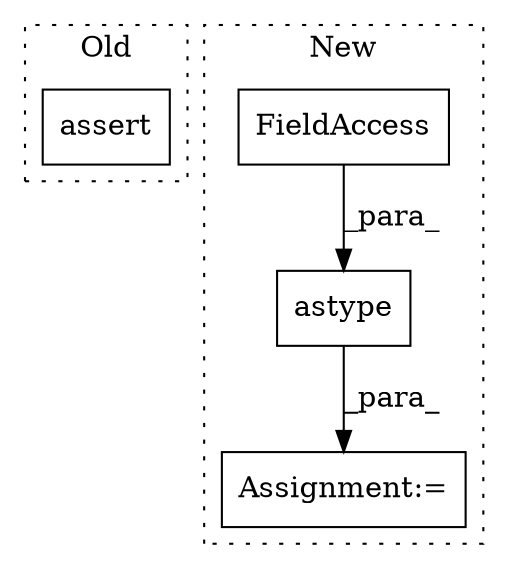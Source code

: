 digraph G {
subgraph cluster0 {
1 [label="assert" a="6" s="796" l="7" shape="box"];
label = "Old";
style="dotted";
}
subgraph cluster1 {
2 [label="astype" a="32" s="1653,1671" l="7,1" shape="box"];
3 [label="Assignment:=" a="7" s="1635" l="1" shape="box"];
4 [label="FieldAccess" a="22" s="1660" l="11" shape="box"];
label = "New";
style="dotted";
}
2 -> 3 [label="_para_"];
4 -> 2 [label="_para_"];
}